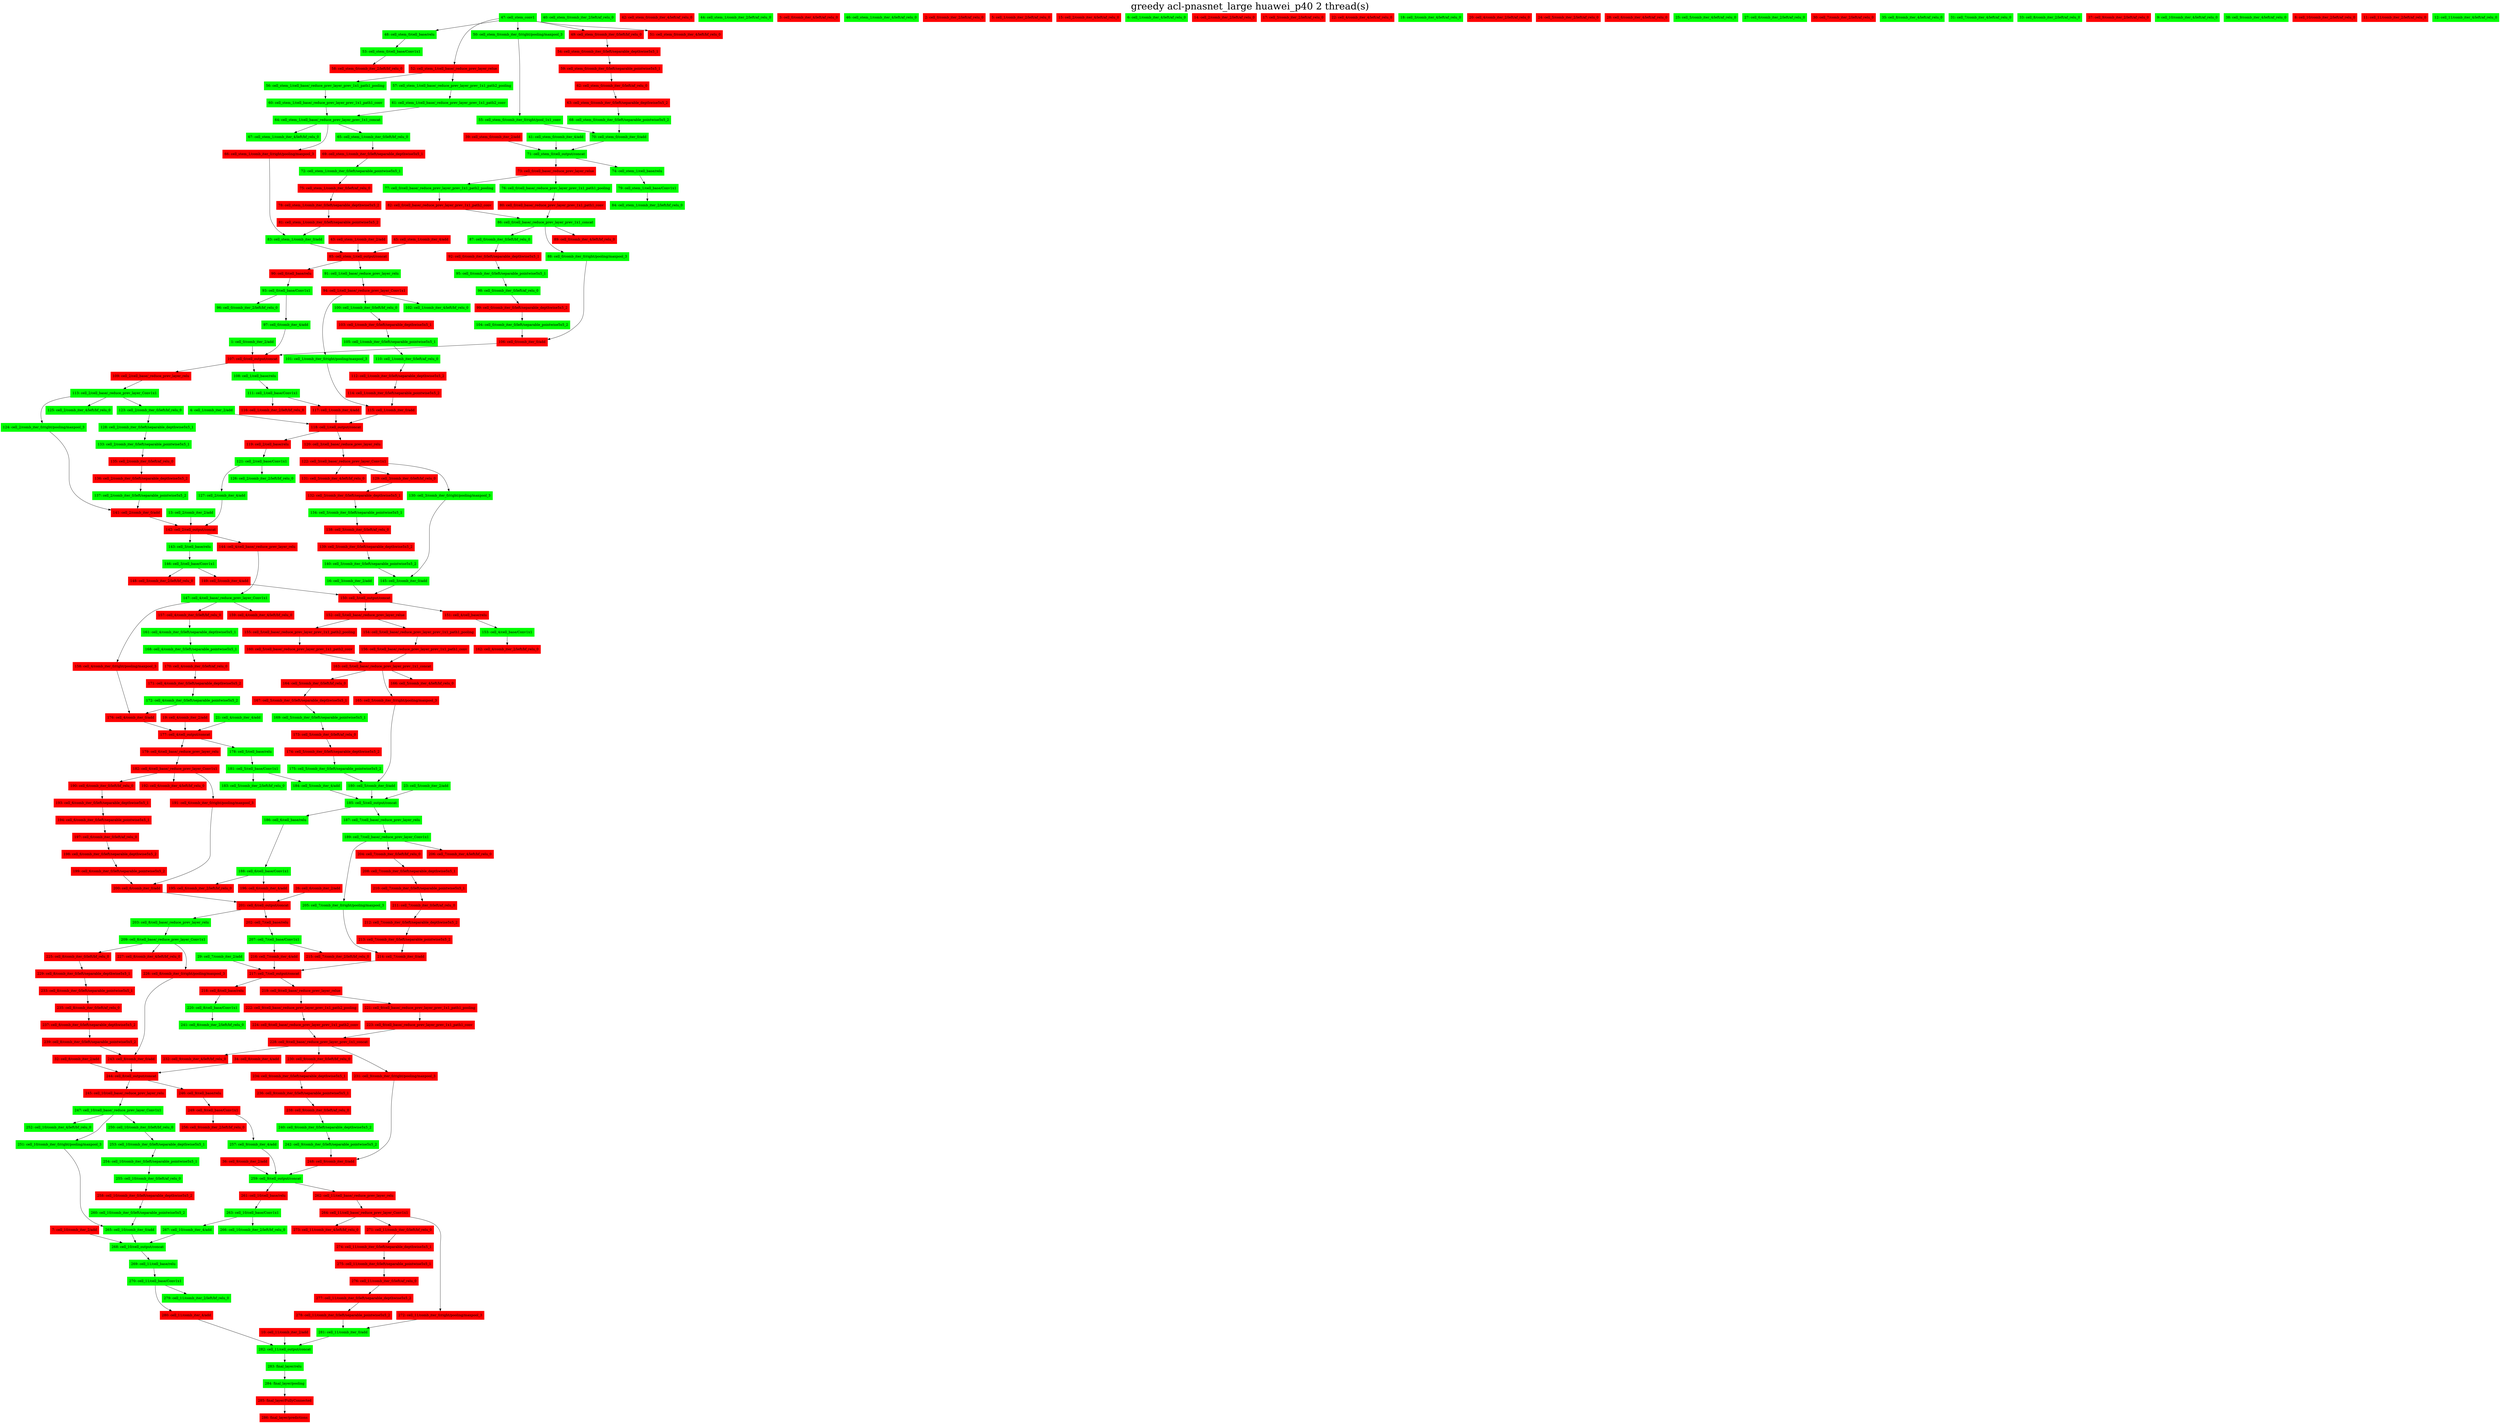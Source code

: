 digraph G {
label     = "greedy acl-pnasnet_large huawei_p40 2 thread(s)"
    labelloc  =  t // t: Place the graph's title on top.
    fontsize  = 40 // Make title stand out by giving a large font size
    fontcolor = black"47: cell_stem_conv1"->"48: cell_stem_0/cell_base/relu";
"47: cell_stem_conv1"->"52: cell_stem_1/cell_base/_reduce_prev_layer_relue";
"47: cell_stem_conv1"->"49: cell_stem_0/comb_iter_0/left/bf_relu_0";
"47: cell_stem_conv1"->"50: cell_stem_0/comb_iter_0/right/pooling/maxpool_3";
"47: cell_stem_conv1"->"51: cell_stem_0/comb_iter_4/left/bf_relu_0";
"47: cell_stem_conv1" [shape=box,style=filled,color=green];
"48: cell_stem_0/cell_base/relu"->"53: cell_stem_0/cell_base/Conv1x1";
"48: cell_stem_0/cell_base/relu" [shape=box,style=filled,color=green];
"53: cell_stem_0/cell_base/Conv1x1"->"58: cell_stem_0/comb_iter_2/left/bf_relu_0";
"53: cell_stem_0/cell_base/Conv1x1" [shape=box,style=filled,color=green];
"58: cell_stem_0/comb_iter_2/left/bf_relu_0" [shape=box,style=filled,color=red];
"40: cell_stem_0/comb_iter_2/left/af_relu_0" [shape=box,style=filled,color=green];
"39: cell_stem_0/comb_iter_2/add"->"71: cell_stem_0/cell_output/concat";
"39: cell_stem_0/comb_iter_2/add" [shape=box,style=filled,color=red];
"49: cell_stem_0/comb_iter_0/left/bf_relu_0"->"54: cell_stem_0/comb_iter_0/left/separable_depthwise5x5_1";
"49: cell_stem_0/comb_iter_0/left/bf_relu_0" [shape=box,style=filled,color=red];
"54: cell_stem_0/comb_iter_0/left/separable_depthwise5x5_1"->"59: cell_stem_0/comb_iter_0/left/separable_pointwise5x5_1";
"54: cell_stem_0/comb_iter_0/left/separable_depthwise5x5_1" [shape=box,style=filled,color=red];
"59: cell_stem_0/comb_iter_0/left/separable_pointwise5x5_1"->"62: cell_stem_0/comb_iter_0/left/af_relu_0";
"59: cell_stem_0/comb_iter_0/left/separable_pointwise5x5_1" [shape=box,style=filled,color=red];
"62: cell_stem_0/comb_iter_0/left/af_relu_0"->"63: cell_stem_0/comb_iter_0/left/separable_depthwise5x5_2";
"62: cell_stem_0/comb_iter_0/left/af_relu_0" [shape=box,style=filled,color=red];
"63: cell_stem_0/comb_iter_0/left/separable_depthwise5x5_2"->"68: cell_stem_0/comb_iter_0/left/separable_pointwise5x5_2";
"63: cell_stem_0/comb_iter_0/left/separable_depthwise5x5_2" [shape=box,style=filled,color=red];
"68: cell_stem_0/comb_iter_0/left/separable_pointwise5x5_2"->"70: cell_stem_0/comb_iter_0/add";
"68: cell_stem_0/comb_iter_0/left/separable_pointwise5x5_2" [shape=box,style=filled,color=green];
"50: cell_stem_0/comb_iter_0/right/pooling/maxpool_3"->"55: cell_stem_0/comb_iter_0/right/pool_1x1_conv";
"50: cell_stem_0/comb_iter_0/right/pooling/maxpool_3" [shape=box,style=filled,color=green];
"55: cell_stem_0/comb_iter_0/right/pool_1x1_conv"->"70: cell_stem_0/comb_iter_0/add";
"55: cell_stem_0/comb_iter_0/right/pool_1x1_conv" [shape=box,style=filled,color=green];
"70: cell_stem_0/comb_iter_0/add"->"71: cell_stem_0/cell_output/concat";
"70: cell_stem_0/comb_iter_0/add" [shape=box,style=filled,color=green];
"51: cell_stem_0/comb_iter_4/left/bf_relu_0" [shape=box,style=filled,color=red];
"42: cell_stem_0/comb_iter_4/left/af_relu_0" [shape=box,style=filled,color=red];
"41: cell_stem_0/comb_iter_4/add"->"71: cell_stem_0/cell_output/concat";
"41: cell_stem_0/comb_iter_4/add" [shape=box,style=filled,color=green];
"71: cell_stem_0/cell_output/concat"->"73: cell_0/cell_base/_reduce_prev_layer_relue";
"71: cell_stem_0/cell_output/concat"->"74: cell_stem_1/cell_base/relu";
"71: cell_stem_0/cell_output/concat" [shape=box,style=filled,color=green];
"74: cell_stem_1/cell_base/relu"->"79: cell_stem_1/cell_base/Conv1x1";
"74: cell_stem_1/cell_base/relu" [shape=box,style=filled,color=green];
"79: cell_stem_1/cell_base/Conv1x1"->"84: cell_stem_1/comb_iter_2/left/bf_relu_0";
"79: cell_stem_1/cell_base/Conv1x1" [shape=box,style=filled,color=green];
"84: cell_stem_1/comb_iter_2/left/bf_relu_0" [shape=box,style=filled,color=green];
"44: cell_stem_1/comb_iter_2/left/af_relu_0" [shape=box,style=filled,color=green];
"43: cell_stem_1/comb_iter_2/add"->"85: cell_stem_1/cell_output/concat";
"43: cell_stem_1/comb_iter_2/add" [shape=box,style=filled,color=red];
"73: cell_0/cell_base/_reduce_prev_layer_relue"->"77: cell_0/cell_base/_reduce_prev_layer_prev_1x1_path2_pooling";
"73: cell_0/cell_base/_reduce_prev_layer_relue"->"76: cell_0/cell_base/_reduce_prev_layer_prev_1x1_path1_pooling";
"73: cell_0/cell_base/_reduce_prev_layer_relue" [shape=box,style=filled,color=red];
"76: cell_0/cell_base/_reduce_prev_layer_prev_1x1_path1_pooling"->"80: cell_0/cell_base/_reduce_prev_layer_prev_1x1_path1_conv";
"76: cell_0/cell_base/_reduce_prev_layer_prev_1x1_path1_pooling" [shape=box,style=filled,color=green];
"80: cell_0/cell_base/_reduce_prev_layer_prev_1x1_path1_conv"->"86: cell_0/cell_base/_reduce_prev_layer_prev_1x1_concat";
"80: cell_0/cell_base/_reduce_prev_layer_prev_1x1_path1_conv" [shape=box,style=filled,color=red];
"77: cell_0/cell_base/_reduce_prev_layer_prev_1x1_path2_pooling"->"82: cell_0/cell_base/_reduce_prev_layer_prev_1x1_path2_conv";
"77: cell_0/cell_base/_reduce_prev_layer_prev_1x1_path2_pooling" [shape=box,style=filled,color=green];
"82: cell_0/cell_base/_reduce_prev_layer_prev_1x1_path2_conv"->"86: cell_0/cell_base/_reduce_prev_layer_prev_1x1_concat";
"82: cell_0/cell_base/_reduce_prev_layer_prev_1x1_path2_conv" [shape=box,style=filled,color=red];
"86: cell_0/cell_base/_reduce_prev_layer_prev_1x1_concat"->"89: cell_0/comb_iter_4/left/bf_relu_0";
"86: cell_0/cell_base/_reduce_prev_layer_prev_1x1_concat"->"87: cell_0/comb_iter_0/left/bf_relu_0";
"86: cell_0/cell_base/_reduce_prev_layer_prev_1x1_concat"->"88: cell_0/comb_iter_0/right/pooling/maxpool_3";
"86: cell_0/cell_base/_reduce_prev_layer_prev_1x1_concat" [shape=box,style=filled,color=green];
"87: cell_0/comb_iter_0/left/bf_relu_0"->"92: cell_0/comb_iter_0/left/separable_depthwise5x5_1";
"87: cell_0/comb_iter_0/left/bf_relu_0" [shape=box,style=filled,color=green];
"92: cell_0/comb_iter_0/left/separable_depthwise5x5_1"->"95: cell_0/comb_iter_0/left/separable_pointwise5x5_1";
"92: cell_0/comb_iter_0/left/separable_depthwise5x5_1" [shape=box,style=filled,color=red];
"95: cell_0/comb_iter_0/left/separable_pointwise5x5_1"->"98: cell_0/comb_iter_0/left/af_relu_0";
"95: cell_0/comb_iter_0/left/separable_pointwise5x5_1" [shape=box,style=filled,color=green];
"98: cell_0/comb_iter_0/left/af_relu_0"->"99: cell_0/comb_iter_0/left/separable_depthwise5x5_2";
"98: cell_0/comb_iter_0/left/af_relu_0" [shape=box,style=filled,color=green];
"99: cell_0/comb_iter_0/left/separable_depthwise5x5_2"->"104: cell_0/comb_iter_0/left/separable_pointwise5x5_2";
"99: cell_0/comb_iter_0/left/separable_depthwise5x5_2" [shape=box,style=filled,color=red];
"104: cell_0/comb_iter_0/left/separable_pointwise5x5_2"->"106: cell_0/comb_iter_0/add";
"104: cell_0/comb_iter_0/left/separable_pointwise5x5_2" [shape=box,style=filled,color=green];
"88: cell_0/comb_iter_0/right/pooling/maxpool_3"->"106: cell_0/comb_iter_0/add";
"88: cell_0/comb_iter_0/right/pooling/maxpool_3" [shape=box,style=filled,color=green];
"106: cell_0/comb_iter_0/add"->"107: cell_0/cell_output/concat";
"106: cell_0/comb_iter_0/add" [shape=box,style=filled,color=red];
"89: cell_0/comb_iter_4/left/bf_relu_0" [shape=box,style=filled,color=red];
"3: cell_0/comb_iter_4/left/af_relu_0" [shape=box,style=filled,color=red];
"52: cell_stem_1/cell_base/_reduce_prev_layer_relue"->"56: cell_stem_1/cell_base/_reduce_prev_layer_prev_1x1_path1_pooling";
"52: cell_stem_1/cell_base/_reduce_prev_layer_relue"->"57: cell_stem_1/cell_base/_reduce_prev_layer_prev_1x1_path2_pooling";
"52: cell_stem_1/cell_base/_reduce_prev_layer_relue" [shape=box,style=filled,color=red];
"56: cell_stem_1/cell_base/_reduce_prev_layer_prev_1x1_path1_pooling"->"60: cell_stem_1/cell_base/_reduce_prev_layer_prev_1x1_path1_conv";
"56: cell_stem_1/cell_base/_reduce_prev_layer_prev_1x1_path1_pooling" [shape=box,style=filled,color=green];
"60: cell_stem_1/cell_base/_reduce_prev_layer_prev_1x1_path1_conv"->"64: cell_stem_1/cell_base/_reduce_prev_layer_prev_1x1_concat";
"60: cell_stem_1/cell_base/_reduce_prev_layer_prev_1x1_path1_conv" [shape=box,style=filled,color=green];
"57: cell_stem_1/cell_base/_reduce_prev_layer_prev_1x1_path2_pooling"->"61: cell_stem_1/cell_base/_reduce_prev_layer_prev_1x1_path2_conv";
"57: cell_stem_1/cell_base/_reduce_prev_layer_prev_1x1_path2_pooling" [shape=box,style=filled,color=green];
"61: cell_stem_1/cell_base/_reduce_prev_layer_prev_1x1_path2_conv"->"64: cell_stem_1/cell_base/_reduce_prev_layer_prev_1x1_concat";
"61: cell_stem_1/cell_base/_reduce_prev_layer_prev_1x1_path2_conv" [shape=box,style=filled,color=green];
"64: cell_stem_1/cell_base/_reduce_prev_layer_prev_1x1_concat"->"66: cell_stem_1/comb_iter_0/right/pooling/maxpool_3";
"64: cell_stem_1/cell_base/_reduce_prev_layer_prev_1x1_concat"->"65: cell_stem_1/comb_iter_0/left/bf_relu_0";
"64: cell_stem_1/cell_base/_reduce_prev_layer_prev_1x1_concat"->"67: cell_stem_1/comb_iter_4/left/bf_relu_0";
"64: cell_stem_1/cell_base/_reduce_prev_layer_prev_1x1_concat" [shape=box,style=filled,color=green];
"65: cell_stem_1/comb_iter_0/left/bf_relu_0"->"69: cell_stem_1/comb_iter_0/left/separable_depthwise5x5_1";
"65: cell_stem_1/comb_iter_0/left/bf_relu_0" [shape=box,style=filled,color=green];
"69: cell_stem_1/comb_iter_0/left/separable_depthwise5x5_1"->"72: cell_stem_1/comb_iter_0/left/separable_pointwise5x5_1";
"69: cell_stem_1/comb_iter_0/left/separable_depthwise5x5_1" [shape=box,style=filled,color=red];
"72: cell_stem_1/comb_iter_0/left/separable_pointwise5x5_1"->"75: cell_stem_1/comb_iter_0/left/af_relu_0";
"72: cell_stem_1/comb_iter_0/left/separable_pointwise5x5_1" [shape=box,style=filled,color=green];
"75: cell_stem_1/comb_iter_0/left/af_relu_0"->"78: cell_stem_1/comb_iter_0/left/separable_depthwise5x5_2";
"75: cell_stem_1/comb_iter_0/left/af_relu_0" [shape=box,style=filled,color=red];
"78: cell_stem_1/comb_iter_0/left/separable_depthwise5x5_2"->"81: cell_stem_1/comb_iter_0/left/separable_pointwise5x5_2";
"78: cell_stem_1/comb_iter_0/left/separable_depthwise5x5_2" [shape=box,style=filled,color=red];
"81: cell_stem_1/comb_iter_0/left/separable_pointwise5x5_2"->"83: cell_stem_1/comb_iter_0/add";
"81: cell_stem_1/comb_iter_0/left/separable_pointwise5x5_2" [shape=box,style=filled,color=red];
"66: cell_stem_1/comb_iter_0/right/pooling/maxpool_3"->"83: cell_stem_1/comb_iter_0/add";
"66: cell_stem_1/comb_iter_0/right/pooling/maxpool_3" [shape=box,style=filled,color=red];
"83: cell_stem_1/comb_iter_0/add"->"85: cell_stem_1/cell_output/concat";
"83: cell_stem_1/comb_iter_0/add" [shape=box,style=filled,color=green];
"67: cell_stem_1/comb_iter_4/left/bf_relu_0" [shape=box,style=filled,color=green];
"46: cell_stem_1/comb_iter_4/left/af_relu_0" [shape=box,style=filled,color=green];
"45: cell_stem_1/comb_iter_4/add"->"85: cell_stem_1/cell_output/concat";
"45: cell_stem_1/comb_iter_4/add" [shape=box,style=filled,color=red];
"85: cell_stem_1/cell_output/concat"->"90: cell_0/cell_base/relu";
"85: cell_stem_1/cell_output/concat"->"91: cell_1/cell_base/_reduce_prev_layer_relu";
"85: cell_stem_1/cell_output/concat" [shape=box,style=filled,color=red];
"90: cell_0/cell_base/relu"->"93: cell_0/cell_base/Conv1x1";
"90: cell_0/cell_base/relu" [shape=box,style=filled,color=red];
"93: cell_0/cell_base/Conv1x1"->"96: cell_0/comb_iter_2/left/bf_relu_0";
"93: cell_0/cell_base/Conv1x1"->"97: cell_0/comb_iter_4/add";
"93: cell_0/cell_base/Conv1x1" [shape=box,style=filled,color=green];
"96: cell_0/comb_iter_2/left/bf_relu_0" [shape=box,style=filled,color=green];
"2: cell_0/comb_iter_2/left/af_relu_0" [shape=box,style=filled,color=red];
"1: cell_0/comb_iter_2/add"->"107: cell_0/cell_output/concat";
"1: cell_0/comb_iter_2/add" [shape=box,style=filled,color=green];
"97: cell_0/comb_iter_4/add"->"107: cell_0/cell_output/concat";
"97: cell_0/comb_iter_4/add" [shape=box,style=filled,color=green];
"107: cell_0/cell_output/concat"->"109: cell_2/cell_base/_reduce_prev_layer_relu";
"107: cell_0/cell_output/concat"->"108: cell_1/cell_base/relu";
"107: cell_0/cell_output/concat" [shape=box,style=filled,color=red];
"108: cell_1/cell_base/relu"->"111: cell_1/cell_base/Conv1x1";
"108: cell_1/cell_base/relu" [shape=box,style=filled,color=green];
"111: cell_1/cell_base/Conv1x1"->"117: cell_1/comb_iter_4/add";
"111: cell_1/cell_base/Conv1x1"->"116: cell_1/comb_iter_2/left/bf_relu_0";
"111: cell_1/cell_base/Conv1x1" [shape=box,style=filled,color=green];
"116: cell_1/comb_iter_2/left/bf_relu_0" [shape=box,style=filled,color=red];
"5: cell_1/comb_iter_2/left/af_relu_0" [shape=box,style=filled,color=red];
"4: cell_1/comb_iter_2/add"->"118: cell_1/cell_output/concat";
"4: cell_1/comb_iter_2/add" [shape=box,style=filled,color=green];
"109: cell_2/cell_base/_reduce_prev_layer_relu"->"113: cell_2/cell_base/_reduce_prev_layer_Conv1x1";
"109: cell_2/cell_base/_reduce_prev_layer_relu" [shape=box,style=filled,color=red];
"113: cell_2/cell_base/_reduce_prev_layer_Conv1x1"->"125: cell_2/comb_iter_4/left/bf_relu_0";
"113: cell_2/cell_base/_reduce_prev_layer_Conv1x1"->"124: cell_2/comb_iter_0/right/pooling/maxpool_3";
"113: cell_2/cell_base/_reduce_prev_layer_Conv1x1"->"123: cell_2/comb_iter_0/left/bf_relu_0";
"113: cell_2/cell_base/_reduce_prev_layer_Conv1x1" [shape=box,style=filled,color=green];
"123: cell_2/comb_iter_0/left/bf_relu_0"->"128: cell_2/comb_iter_0/left/separable_depthwise5x5_1";
"123: cell_2/comb_iter_0/left/bf_relu_0" [shape=box,style=filled,color=green];
"128: cell_2/comb_iter_0/left/separable_depthwise5x5_1"->"133: cell_2/comb_iter_0/left/separable_pointwise5x5_1";
"128: cell_2/comb_iter_0/left/separable_depthwise5x5_1" [shape=box,style=filled,color=green];
"133: cell_2/comb_iter_0/left/separable_pointwise5x5_1"->"135: cell_2/comb_iter_0/left/af_relu_0";
"133: cell_2/comb_iter_0/left/separable_pointwise5x5_1" [shape=box,style=filled,color=green];
"135: cell_2/comb_iter_0/left/af_relu_0"->"136: cell_2/comb_iter_0/left/separable_depthwise5x5_2";
"135: cell_2/comb_iter_0/left/af_relu_0" [shape=box,style=filled,color=red];
"136: cell_2/comb_iter_0/left/separable_depthwise5x5_2"->"137: cell_2/comb_iter_0/left/separable_pointwise5x5_2";
"136: cell_2/comb_iter_0/left/separable_depthwise5x5_2" [shape=box,style=filled,color=red];
"137: cell_2/comb_iter_0/left/separable_pointwise5x5_2"->"141: cell_2/comb_iter_0/add";
"137: cell_2/comb_iter_0/left/separable_pointwise5x5_2" [shape=box,style=filled,color=green];
"124: cell_2/comb_iter_0/right/pooling/maxpool_3"->"141: cell_2/comb_iter_0/add";
"124: cell_2/comb_iter_0/right/pooling/maxpool_3" [shape=box,style=filled,color=green];
"141: cell_2/comb_iter_0/add"->"142: cell_2/cell_output/concat";
"141: cell_2/comb_iter_0/add" [shape=box,style=filled,color=red];
"125: cell_2/comb_iter_4/left/bf_relu_0" [shape=box,style=filled,color=green];
"15: cell_2/comb_iter_4/left/af_relu_0" [shape=box,style=filled,color=red];
"91: cell_1/cell_base/_reduce_prev_layer_relu"->"94: cell_1/cell_base/_reduce_prev_layer_Conv1x1";
"91: cell_1/cell_base/_reduce_prev_layer_relu" [shape=box,style=filled,color=green];
"94: cell_1/cell_base/_reduce_prev_layer_Conv1x1"->"102: cell_1/comb_iter_4/left/bf_relu_0";
"94: cell_1/cell_base/_reduce_prev_layer_Conv1x1"->"101: cell_1/comb_iter_0/right/pooling/maxpool_3";
"94: cell_1/cell_base/_reduce_prev_layer_Conv1x1"->"100: cell_1/comb_iter_0/left/bf_relu_0";
"94: cell_1/cell_base/_reduce_prev_layer_Conv1x1" [shape=box,style=filled,color=red];
"100: cell_1/comb_iter_0/left/bf_relu_0"->"103: cell_1/comb_iter_0/left/separable_depthwise5x5_1";
"100: cell_1/comb_iter_0/left/bf_relu_0" [shape=box,style=filled,color=green];
"103: cell_1/comb_iter_0/left/separable_depthwise5x5_1"->"105: cell_1/comb_iter_0/left/separable_pointwise5x5_1";
"103: cell_1/comb_iter_0/left/separable_depthwise5x5_1" [shape=box,style=filled,color=red];
"105: cell_1/comb_iter_0/left/separable_pointwise5x5_1"->"110: cell_1/comb_iter_0/left/af_relu_0";
"105: cell_1/comb_iter_0/left/separable_pointwise5x5_1" [shape=box,style=filled,color=green];
"110: cell_1/comb_iter_0/left/af_relu_0"->"112: cell_1/comb_iter_0/left/separable_depthwise5x5_2";
"110: cell_1/comb_iter_0/left/af_relu_0" [shape=box,style=filled,color=green];
"112: cell_1/comb_iter_0/left/separable_depthwise5x5_2"->"114: cell_1/comb_iter_0/left/separable_pointwise5x5_2";
"112: cell_1/comb_iter_0/left/separable_depthwise5x5_2" [shape=box,style=filled,color=red];
"114: cell_1/comb_iter_0/left/separable_pointwise5x5_2"->"115: cell_1/comb_iter_0/add";
"114: cell_1/comb_iter_0/left/separable_pointwise5x5_2" [shape=box,style=filled,color=red];
"101: cell_1/comb_iter_0/right/pooling/maxpool_3"->"115: cell_1/comb_iter_0/add";
"101: cell_1/comb_iter_0/right/pooling/maxpool_3" [shape=box,style=filled,color=green];
"115: cell_1/comb_iter_0/add"->"118: cell_1/cell_output/concat";
"115: cell_1/comb_iter_0/add" [shape=box,style=filled,color=red];
"102: cell_1/comb_iter_4/left/bf_relu_0" [shape=box,style=filled,color=green];
"6: cell_1/comb_iter_4/left/af_relu_0" [shape=box,style=filled,color=green];
"117: cell_1/comb_iter_4/add"->"118: cell_1/cell_output/concat";
"117: cell_1/comb_iter_4/add" [shape=box,style=filled,color=red];
"118: cell_1/cell_output/concat"->"119: cell_2/cell_base/relu";
"118: cell_1/cell_output/concat"->"120: cell_3/cell_base/_reduce_prev_layer_relu";
"118: cell_1/cell_output/concat" [shape=box,style=filled,color=red];
"119: cell_2/cell_base/relu"->"121: cell_2/cell_base/Conv1x1";
"119: cell_2/cell_base/relu" [shape=box,style=filled,color=red];
"121: cell_2/cell_base/Conv1x1"->"126: cell_2/comb_iter_2/left/bf_relu_0";
"121: cell_2/cell_base/Conv1x1"->"127: cell_2/comb_iter_4/add";
"121: cell_2/cell_base/Conv1x1" [shape=box,style=filled,color=green];
"126: cell_2/comb_iter_2/left/bf_relu_0" [shape=box,style=filled,color=green];
"14: cell_2/comb_iter_2/left/af_relu_0" [shape=box,style=filled,color=red];
"13: cell_2/comb_iter_2/add"->"142: cell_2/cell_output/concat";
"13: cell_2/comb_iter_2/add" [shape=box,style=filled,color=green];
"127: cell_2/comb_iter_4/add"->"142: cell_2/cell_output/concat";
"127: cell_2/comb_iter_4/add" [shape=box,style=filled,color=green];
"142: cell_2/cell_output/concat"->"143: cell_3/cell_base/relu";
"142: cell_2/cell_output/concat"->"144: cell_4/cell_base/_reduce_prev_layer_relu";
"142: cell_2/cell_output/concat" [shape=box,style=filled,color=red];
"143: cell_3/cell_base/relu"->"146: cell_3/cell_base/Conv1x1";
"143: cell_3/cell_base/relu" [shape=box,style=filled,color=green];
"146: cell_3/cell_base/Conv1x1"->"148: cell_3/comb_iter_2/left/bf_relu_0";
"146: cell_3/cell_base/Conv1x1"->"149: cell_3/comb_iter_4/add";
"146: cell_3/cell_base/Conv1x1" [shape=box,style=filled,color=green];
"148: cell_3/comb_iter_2/left/bf_relu_0" [shape=box,style=filled,color=red];
"17: cell_3/comb_iter_2/left/af_relu_0" [shape=box,style=filled,color=red];
"16: cell_3/comb_iter_2/add"->"150: cell_3/cell_output/concat";
"16: cell_3/comb_iter_2/add" [shape=box,style=filled,color=green];
"144: cell_4/cell_base/_reduce_prev_layer_relu"->"147: cell_4/cell_base/_reduce_prev_layer_Conv1x1";
"144: cell_4/cell_base/_reduce_prev_layer_relu" [shape=box,style=filled,color=red];
"147: cell_4/cell_base/_reduce_prev_layer_Conv1x1"->"158: cell_4/comb_iter_0/right/pooling/maxpool_3";
"147: cell_4/cell_base/_reduce_prev_layer_Conv1x1"->"157: cell_4/comb_iter_0/left/bf_relu_0";
"147: cell_4/cell_base/_reduce_prev_layer_Conv1x1"->"159: cell_4/comb_iter_4/left/bf_relu_0";
"147: cell_4/cell_base/_reduce_prev_layer_Conv1x1" [shape=box,style=filled,color=green];
"157: cell_4/comb_iter_0/left/bf_relu_0"->"161: cell_4/comb_iter_0/left/separable_depthwise5x5_1";
"157: cell_4/comb_iter_0/left/bf_relu_0" [shape=box,style=filled,color=red];
"161: cell_4/comb_iter_0/left/separable_depthwise5x5_1"->"168: cell_4/comb_iter_0/left/separable_pointwise5x5_1";
"161: cell_4/comb_iter_0/left/separable_depthwise5x5_1" [shape=box,style=filled,color=green];
"168: cell_4/comb_iter_0/left/separable_pointwise5x5_1"->"170: cell_4/comb_iter_0/left/af_relu_0";
"168: cell_4/comb_iter_0/left/separable_pointwise5x5_1" [shape=box,style=filled,color=green];
"170: cell_4/comb_iter_0/left/af_relu_0"->"171: cell_4/comb_iter_0/left/separable_depthwise5x5_2";
"170: cell_4/comb_iter_0/left/af_relu_0" [shape=box,style=filled,color=red];
"171: cell_4/comb_iter_0/left/separable_depthwise5x5_2"->"172: cell_4/comb_iter_0/left/separable_pointwise5x5_2";
"171: cell_4/comb_iter_0/left/separable_depthwise5x5_2" [shape=box,style=filled,color=red];
"172: cell_4/comb_iter_0/left/separable_pointwise5x5_2"->"176: cell_4/comb_iter_0/add";
"172: cell_4/comb_iter_0/left/separable_pointwise5x5_2" [shape=box,style=filled,color=green];
"158: cell_4/comb_iter_0/right/pooling/maxpool_3"->"176: cell_4/comb_iter_0/add";
"158: cell_4/comb_iter_0/right/pooling/maxpool_3" [shape=box,style=filled,color=red];
"176: cell_4/comb_iter_0/add"->"177: cell_4/cell_output/concat";
"176: cell_4/comb_iter_0/add" [shape=box,style=filled,color=red];
"159: cell_4/comb_iter_4/left/bf_relu_0" [shape=box,style=filled,color=red];
"22: cell_4/comb_iter_4/left/af_relu_0" [shape=box,style=filled,color=red];
"120: cell_3/cell_base/_reduce_prev_layer_relu"->"122: cell_3/cell_base/_reduce_prev_layer_Conv1x1";
"120: cell_3/cell_base/_reduce_prev_layer_relu" [shape=box,style=filled,color=red];
"122: cell_3/cell_base/_reduce_prev_layer_Conv1x1"->"129: cell_3/comb_iter_0/left/bf_relu_0";
"122: cell_3/cell_base/_reduce_prev_layer_Conv1x1"->"131: cell_3/comb_iter_4/left/bf_relu_0";
"122: cell_3/cell_base/_reduce_prev_layer_Conv1x1"->"130: cell_3/comb_iter_0/right/pooling/maxpool_3";
"122: cell_3/cell_base/_reduce_prev_layer_Conv1x1" [shape=box,style=filled,color=red];
"129: cell_3/comb_iter_0/left/bf_relu_0"->"132: cell_3/comb_iter_0/left/separable_depthwise5x5_1";
"129: cell_3/comb_iter_0/left/bf_relu_0" [shape=box,style=filled,color=red];
"132: cell_3/comb_iter_0/left/separable_depthwise5x5_1"->"134: cell_3/comb_iter_0/left/separable_pointwise5x5_1";
"132: cell_3/comb_iter_0/left/separable_depthwise5x5_1" [shape=box,style=filled,color=red];
"134: cell_3/comb_iter_0/left/separable_pointwise5x5_1"->"138: cell_3/comb_iter_0/left/af_relu_0";
"134: cell_3/comb_iter_0/left/separable_pointwise5x5_1" [shape=box,style=filled,color=green];
"138: cell_3/comb_iter_0/left/af_relu_0"->"139: cell_3/comb_iter_0/left/separable_depthwise5x5_2";
"138: cell_3/comb_iter_0/left/af_relu_0" [shape=box,style=filled,color=red];
"139: cell_3/comb_iter_0/left/separable_depthwise5x5_2"->"140: cell_3/comb_iter_0/left/separable_pointwise5x5_2";
"139: cell_3/comb_iter_0/left/separable_depthwise5x5_2" [shape=box,style=filled,color=red];
"140: cell_3/comb_iter_0/left/separable_pointwise5x5_2"->"145: cell_3/comb_iter_0/add";
"140: cell_3/comb_iter_0/left/separable_pointwise5x5_2" [shape=box,style=filled,color=green];
"130: cell_3/comb_iter_0/right/pooling/maxpool_3"->"145: cell_3/comb_iter_0/add";
"130: cell_3/comb_iter_0/right/pooling/maxpool_3" [shape=box,style=filled,color=green];
"145: cell_3/comb_iter_0/add"->"150: cell_3/cell_output/concat";
"145: cell_3/comb_iter_0/add" [shape=box,style=filled,color=green];
"131: cell_3/comb_iter_4/left/bf_relu_0" [shape=box,style=filled,color=red];
"18: cell_3/comb_iter_4/left/af_relu_0" [shape=box,style=filled,color=green];
"149: cell_3/comb_iter_4/add"->"150: cell_3/cell_output/concat";
"149: cell_3/comb_iter_4/add" [shape=box,style=filled,color=red];
"150: cell_3/cell_output/concat"->"151: cell_4/cell_base/relu";
"150: cell_3/cell_output/concat"->"152: cell_5/cell_base/_reduce_prev_layer_relue";
"150: cell_3/cell_output/concat" [shape=box,style=filled,color=red];
"151: cell_4/cell_base/relu"->"153: cell_4/cell_base/Conv1x1";
"151: cell_4/cell_base/relu" [shape=box,style=filled,color=red];
"153: cell_4/cell_base/Conv1x1"->"162: cell_4/comb_iter_2/left/bf_relu_0";
"153: cell_4/cell_base/Conv1x1" [shape=box,style=filled,color=green];
"162: cell_4/comb_iter_2/left/bf_relu_0" [shape=box,style=filled,color=red];
"20: cell_4/comb_iter_2/left/af_relu_0" [shape=box,style=filled,color=red];
"19: cell_4/comb_iter_2/add"->"177: cell_4/cell_output/concat";
"19: cell_4/comb_iter_2/add" [shape=box,style=filled,color=red];
"21: cell_4/comb_iter_4/add"->"177: cell_4/cell_output/concat";
"21: cell_4/comb_iter_4/add" [shape=box,style=filled,color=green];
"177: cell_4/cell_output/concat"->"178: cell_5/cell_base/relu";
"177: cell_4/cell_output/concat"->"179: cell_6/cell_base/_reduce_prev_layer_relu";
"177: cell_4/cell_output/concat" [shape=box,style=filled,color=red];
"178: cell_5/cell_base/relu"->"181: cell_5/cell_base/Conv1x1";
"178: cell_5/cell_base/relu" [shape=box,style=filled,color=green];
"181: cell_5/cell_base/Conv1x1"->"184: cell_5/comb_iter_4/add";
"181: cell_5/cell_base/Conv1x1"->"183: cell_5/comb_iter_2/left/bf_relu_0";
"181: cell_5/cell_base/Conv1x1" [shape=box,style=filled,color=green];
"183: cell_5/comb_iter_2/left/bf_relu_0" [shape=box,style=filled,color=green];
"24: cell_5/comb_iter_2/left/af_relu_0" [shape=box,style=filled,color=red];
"23: cell_5/comb_iter_2/add"->"185: cell_5/cell_output/concat";
"23: cell_5/comb_iter_2/add" [shape=box,style=filled,color=green];
"179: cell_6/cell_base/_reduce_prev_layer_relu"->"182: cell_6/cell_base/_reduce_prev_layer_Conv1x1";
"179: cell_6/cell_base/_reduce_prev_layer_relu" [shape=box,style=filled,color=red];
"182: cell_6/cell_base/_reduce_prev_layer_Conv1x1"->"190: cell_6/comb_iter_0/left/bf_relu_0";
"182: cell_6/cell_base/_reduce_prev_layer_Conv1x1"->"191: cell_6/comb_iter_0/right/pooling/maxpool_3";
"182: cell_6/cell_base/_reduce_prev_layer_Conv1x1"->"192: cell_6/comb_iter_4/left/bf_relu_0";
"182: cell_6/cell_base/_reduce_prev_layer_Conv1x1" [shape=box,style=filled,color=red];
"190: cell_6/comb_iter_0/left/bf_relu_0"->"193: cell_6/comb_iter_0/left/separable_depthwise5x5_1";
"190: cell_6/comb_iter_0/left/bf_relu_0" [shape=box,style=filled,color=red];
"193: cell_6/comb_iter_0/left/separable_depthwise5x5_1"->"194: cell_6/comb_iter_0/left/separable_pointwise5x5_1";
"193: cell_6/comb_iter_0/left/separable_depthwise5x5_1" [shape=box,style=filled,color=red];
"194: cell_6/comb_iter_0/left/separable_pointwise5x5_1"->"197: cell_6/comb_iter_0/left/af_relu_0";
"194: cell_6/comb_iter_0/left/separable_pointwise5x5_1" [shape=box,style=filled,color=red];
"197: cell_6/comb_iter_0/left/af_relu_0"->"198: cell_6/comb_iter_0/left/separable_depthwise5x5_2";
"197: cell_6/comb_iter_0/left/af_relu_0" [shape=box,style=filled,color=red];
"198: cell_6/comb_iter_0/left/separable_depthwise5x5_2"->"199: cell_6/comb_iter_0/left/separable_pointwise5x5_2";
"198: cell_6/comb_iter_0/left/separable_depthwise5x5_2" [shape=box,style=filled,color=red];
"199: cell_6/comb_iter_0/left/separable_pointwise5x5_2"->"200: cell_6/comb_iter_0/add";
"199: cell_6/comb_iter_0/left/separable_pointwise5x5_2" [shape=box,style=filled,color=red];
"191: cell_6/comb_iter_0/right/pooling/maxpool_3"->"200: cell_6/comb_iter_0/add";
"191: cell_6/comb_iter_0/right/pooling/maxpool_3" [shape=box,style=filled,color=red];
"200: cell_6/comb_iter_0/add"->"201: cell_6/cell_output/concat";
"200: cell_6/comb_iter_0/add" [shape=box,style=filled,color=red];
"192: cell_6/comb_iter_4/left/bf_relu_0" [shape=box,style=filled,color=red];
"28: cell_6/comb_iter_4/left/af_relu_0" [shape=box,style=filled,color=red];
"152: cell_5/cell_base/_reduce_prev_layer_relue"->"155: cell_5/cell_base/_reduce_prev_layer_prev_1x1_path2_pooling";
"152: cell_5/cell_base/_reduce_prev_layer_relue"->"154: cell_5/cell_base/_reduce_prev_layer_prev_1x1_path1_pooling";
"152: cell_5/cell_base/_reduce_prev_layer_relue" [shape=box,style=filled,color=red];
"154: cell_5/cell_base/_reduce_prev_layer_prev_1x1_path1_pooling"->"156: cell_5/cell_base/_reduce_prev_layer_prev_1x1_path1_conv";
"154: cell_5/cell_base/_reduce_prev_layer_prev_1x1_path1_pooling" [shape=box,style=filled,color=red];
"156: cell_5/cell_base/_reduce_prev_layer_prev_1x1_path1_conv"->"163: cell_5/cell_base/_reduce_prev_layer_prev_1x1_concat";
"156: cell_5/cell_base/_reduce_prev_layer_prev_1x1_path1_conv" [shape=box,style=filled,color=red];
"155: cell_5/cell_base/_reduce_prev_layer_prev_1x1_path2_pooling"->"160: cell_5/cell_base/_reduce_prev_layer_prev_1x1_path2_conv";
"155: cell_5/cell_base/_reduce_prev_layer_prev_1x1_path2_pooling" [shape=box,style=filled,color=red];
"160: cell_5/cell_base/_reduce_prev_layer_prev_1x1_path2_conv"->"163: cell_5/cell_base/_reduce_prev_layer_prev_1x1_concat";
"160: cell_5/cell_base/_reduce_prev_layer_prev_1x1_path2_conv" [shape=box,style=filled,color=red];
"163: cell_5/cell_base/_reduce_prev_layer_prev_1x1_concat"->"165: cell_5/comb_iter_0/right/pooling/maxpool_3";
"163: cell_5/cell_base/_reduce_prev_layer_prev_1x1_concat"->"166: cell_5/comb_iter_4/left/bf_relu_0";
"163: cell_5/cell_base/_reduce_prev_layer_prev_1x1_concat"->"164: cell_5/comb_iter_0/left/bf_relu_0";
"163: cell_5/cell_base/_reduce_prev_layer_prev_1x1_concat" [shape=box,style=filled,color=red];
"164: cell_5/comb_iter_0/left/bf_relu_0"->"167: cell_5/comb_iter_0/left/separable_depthwise5x5_1";
"164: cell_5/comb_iter_0/left/bf_relu_0" [shape=box,style=filled,color=red];
"167: cell_5/comb_iter_0/left/separable_depthwise5x5_1"->"169: cell_5/comb_iter_0/left/separable_pointwise5x5_1";
"167: cell_5/comb_iter_0/left/separable_depthwise5x5_1" [shape=box,style=filled,color=red];
"169: cell_5/comb_iter_0/left/separable_pointwise5x5_1"->"173: cell_5/comb_iter_0/left/af_relu_0";
"169: cell_5/comb_iter_0/left/separable_pointwise5x5_1" [shape=box,style=filled,color=green];
"173: cell_5/comb_iter_0/left/af_relu_0"->"174: cell_5/comb_iter_0/left/separable_depthwise5x5_2";
"173: cell_5/comb_iter_0/left/af_relu_0" [shape=box,style=filled,color=red];
"174: cell_5/comb_iter_0/left/separable_depthwise5x5_2"->"175: cell_5/comb_iter_0/left/separable_pointwise5x5_2";
"174: cell_5/comb_iter_0/left/separable_depthwise5x5_2" [shape=box,style=filled,color=red];
"175: cell_5/comb_iter_0/left/separable_pointwise5x5_2"->"180: cell_5/comb_iter_0/add";
"175: cell_5/comb_iter_0/left/separable_pointwise5x5_2" [shape=box,style=filled,color=green];
"165: cell_5/comb_iter_0/right/pooling/maxpool_3"->"180: cell_5/comb_iter_0/add";
"165: cell_5/comb_iter_0/right/pooling/maxpool_3" [shape=box,style=filled,color=red];
"180: cell_5/comb_iter_0/add"->"185: cell_5/cell_output/concat";
"180: cell_5/comb_iter_0/add" [shape=box,style=filled,color=green];
"166: cell_5/comb_iter_4/left/bf_relu_0" [shape=box,style=filled,color=red];
"25: cell_5/comb_iter_4/left/af_relu_0" [shape=box,style=filled,color=green];
"184: cell_5/comb_iter_4/add"->"185: cell_5/cell_output/concat";
"184: cell_5/comb_iter_4/add" [shape=box,style=filled,color=green];
"185: cell_5/cell_output/concat"->"186: cell_6/cell_base/relu";
"185: cell_5/cell_output/concat"->"187: cell_7/cell_base/_reduce_prev_layer_relu";
"185: cell_5/cell_output/concat" [shape=box,style=filled,color=green];
"186: cell_6/cell_base/relu"->"188: cell_6/cell_base/Conv1x1";
"186: cell_6/cell_base/relu" [shape=box,style=filled,color=green];
"188: cell_6/cell_base/Conv1x1"->"195: cell_6/comb_iter_2/left/bf_relu_0";
"188: cell_6/cell_base/Conv1x1"->"196: cell_6/comb_iter_4/add";
"188: cell_6/cell_base/Conv1x1" [shape=box,style=filled,color=green];
"195: cell_6/comb_iter_2/left/bf_relu_0" [shape=box,style=filled,color=red];
"27: cell_6/comb_iter_2/left/af_relu_0" [shape=box,style=filled,color=green];
"26: cell_6/comb_iter_2/add"->"201: cell_6/cell_output/concat";
"26: cell_6/comb_iter_2/add" [shape=box,style=filled,color=red];
"196: cell_6/comb_iter_4/add"->"201: cell_6/cell_output/concat";
"196: cell_6/comb_iter_4/add" [shape=box,style=filled,color=red];
"201: cell_6/cell_output/concat"->"202: cell_7/cell_base/relu";
"201: cell_6/cell_output/concat"->"203: cell_8/cell_base/_reduce_prev_layer_relu";
"201: cell_6/cell_output/concat" [shape=box,style=filled,color=red];
"202: cell_7/cell_base/relu"->"207: cell_7/cell_base/Conv1x1";
"202: cell_7/cell_base/relu" [shape=box,style=filled,color=red];
"207: cell_7/cell_base/Conv1x1"->"215: cell_7/comb_iter_2/left/bf_relu_0";
"207: cell_7/cell_base/Conv1x1"->"216: cell_7/comb_iter_4/add";
"207: cell_7/cell_base/Conv1x1" [shape=box,style=filled,color=green];
"215: cell_7/comb_iter_2/left/bf_relu_0" [shape=box,style=filled,color=red];
"30: cell_7/comb_iter_2/left/af_relu_0" [shape=box,style=filled,color=red];
"29: cell_7/comb_iter_2/add"->"217: cell_7/cell_output/concat";
"29: cell_7/comb_iter_2/add" [shape=box,style=filled,color=green];
"203: cell_8/cell_base/_reduce_prev_layer_relu"->"209: cell_8/cell_base/_reduce_prev_layer_Conv1x1";
"203: cell_8/cell_base/_reduce_prev_layer_relu" [shape=box,style=filled,color=green];
"209: cell_8/cell_base/_reduce_prev_layer_Conv1x1"->"227: cell_8/comb_iter_4/left/bf_relu_0";
"209: cell_8/cell_base/_reduce_prev_layer_Conv1x1"->"226: cell_8/comb_iter_0/right/pooling/maxpool_3";
"209: cell_8/cell_base/_reduce_prev_layer_Conv1x1"->"225: cell_8/comb_iter_0/left/bf_relu_0";
"209: cell_8/cell_base/_reduce_prev_layer_Conv1x1" [shape=box,style=filled,color=green];
"225: cell_8/comb_iter_0/left/bf_relu_0"->"229: cell_8/comb_iter_0/left/separable_depthwise5x5_1";
"225: cell_8/comb_iter_0/left/bf_relu_0" [shape=box,style=filled,color=red];
"229: cell_8/comb_iter_0/left/separable_depthwise5x5_1"->"233: cell_8/comb_iter_0/left/separable_pointwise5x5_1";
"229: cell_8/comb_iter_0/left/separable_depthwise5x5_1" [shape=box,style=filled,color=red];
"233: cell_8/comb_iter_0/left/separable_pointwise5x5_1"->"235: cell_8/comb_iter_0/left/af_relu_0";
"233: cell_8/comb_iter_0/left/separable_pointwise5x5_1" [shape=box,style=filled,color=red];
"235: cell_8/comb_iter_0/left/af_relu_0"->"237: cell_8/comb_iter_0/left/separable_depthwise5x5_2";
"235: cell_8/comb_iter_0/left/af_relu_0" [shape=box,style=filled,color=red];
"237: cell_8/comb_iter_0/left/separable_depthwise5x5_2"->"239: cell_8/comb_iter_0/left/separable_pointwise5x5_2";
"237: cell_8/comb_iter_0/left/separable_depthwise5x5_2" [shape=box,style=filled,color=red];
"239: cell_8/comb_iter_0/left/separable_pointwise5x5_2"->"243: cell_8/comb_iter_0/add";
"239: cell_8/comb_iter_0/left/separable_pointwise5x5_2" [shape=box,style=filled,color=red];
"226: cell_8/comb_iter_0/right/pooling/maxpool_3"->"243: cell_8/comb_iter_0/add";
"226: cell_8/comb_iter_0/right/pooling/maxpool_3" [shape=box,style=filled,color=red];
"243: cell_8/comb_iter_0/add"->"244: cell_8/cell_output/concat";
"243: cell_8/comb_iter_0/add" [shape=box,style=filled,color=red];
"227: cell_8/comb_iter_4/left/bf_relu_0" [shape=box,style=filled,color=red];
"35: cell_8/comb_iter_4/left/af_relu_0" [shape=box,style=filled,color=green];
"187: cell_7/cell_base/_reduce_prev_layer_relu"->"189: cell_7/cell_base/_reduce_prev_layer_Conv1x1";
"187: cell_7/cell_base/_reduce_prev_layer_relu" [shape=box,style=filled,color=green];
"189: cell_7/cell_base/_reduce_prev_layer_Conv1x1"->"204: cell_7/comb_iter_0/left/bf_relu_0";
"189: cell_7/cell_base/_reduce_prev_layer_Conv1x1"->"206: cell_7/comb_iter_4/left/bf_relu_0";
"189: cell_7/cell_base/_reduce_prev_layer_Conv1x1"->"205: cell_7/comb_iter_0/right/pooling/maxpool_3";
"189: cell_7/cell_base/_reduce_prev_layer_Conv1x1" [shape=box,style=filled,color=green];
"204: cell_7/comb_iter_0/left/bf_relu_0"->"208: cell_7/comb_iter_0/left/separable_depthwise5x5_1";
"204: cell_7/comb_iter_0/left/bf_relu_0" [shape=box,style=filled,color=red];
"208: cell_7/comb_iter_0/left/separable_depthwise5x5_1"->"210: cell_7/comb_iter_0/left/separable_pointwise5x5_1";
"208: cell_7/comb_iter_0/left/separable_depthwise5x5_1" [shape=box,style=filled,color=red];
"210: cell_7/comb_iter_0/left/separable_pointwise5x5_1"->"211: cell_7/comb_iter_0/left/af_relu_0";
"210: cell_7/comb_iter_0/left/separable_pointwise5x5_1" [shape=box,style=filled,color=red];
"211: cell_7/comb_iter_0/left/af_relu_0"->"212: cell_7/comb_iter_0/left/separable_depthwise5x5_2";
"211: cell_7/comb_iter_0/left/af_relu_0" [shape=box,style=filled,color=red];
"212: cell_7/comb_iter_0/left/separable_depthwise5x5_2"->"213: cell_7/comb_iter_0/left/separable_pointwise5x5_2";
"212: cell_7/comb_iter_0/left/separable_depthwise5x5_2" [shape=box,style=filled,color=red];
"213: cell_7/comb_iter_0/left/separable_pointwise5x5_2"->"214: cell_7/comb_iter_0/add";
"213: cell_7/comb_iter_0/left/separable_pointwise5x5_2" [shape=box,style=filled,color=red];
"205: cell_7/comb_iter_0/right/pooling/maxpool_3"->"214: cell_7/comb_iter_0/add";
"205: cell_7/comb_iter_0/right/pooling/maxpool_3" [shape=box,style=filled,color=green];
"214: cell_7/comb_iter_0/add"->"217: cell_7/cell_output/concat";
"214: cell_7/comb_iter_0/add" [shape=box,style=filled,color=red];
"206: cell_7/comb_iter_4/left/bf_relu_0" [shape=box,style=filled,color=red];
"31: cell_7/comb_iter_4/left/af_relu_0" [shape=box,style=filled,color=green];
"216: cell_7/comb_iter_4/add"->"217: cell_7/cell_output/concat";
"216: cell_7/comb_iter_4/add" [shape=box,style=filled,color=red];
"217: cell_7/cell_output/concat"->"219: cell_9/cell_base/_reduce_prev_layer_relue";
"217: cell_7/cell_output/concat"->"218: cell_8/cell_base/relu";
"217: cell_7/cell_output/concat" [shape=box,style=filled,color=red];
"218: cell_8/cell_base/relu"->"220: cell_8/cell_base/Conv1x1";
"218: cell_8/cell_base/relu" [shape=box,style=filled,color=red];
"220: cell_8/cell_base/Conv1x1"->"241: cell_8/comb_iter_2/left/bf_relu_0";
"220: cell_8/cell_base/Conv1x1" [shape=box,style=filled,color=green];
"241: cell_8/comb_iter_2/left/bf_relu_0" [shape=box,style=filled,color=green];
"33: cell_8/comb_iter_2/left/af_relu_0" [shape=box,style=filled,color=green];
"32: cell_8/comb_iter_2/add"->"244: cell_8/cell_output/concat";
"32: cell_8/comb_iter_2/add" [shape=box,style=filled,color=red];
"34: cell_8/comb_iter_4/add"->"244: cell_8/cell_output/concat";
"34: cell_8/comb_iter_4/add" [shape=box,style=filled,color=red];
"244: cell_8/cell_output/concat"->"246: cell_9/cell_base/relu";
"244: cell_8/cell_output/concat"->"245: cell_10/cell_base/_reduce_prev_layer_relu";
"244: cell_8/cell_output/concat" [shape=box,style=filled,color=red];
"246: cell_9/cell_base/relu"->"249: cell_9/cell_base/Conv1x1";
"246: cell_9/cell_base/relu" [shape=box,style=filled,color=red];
"249: cell_9/cell_base/Conv1x1"->"257: cell_9/comb_iter_4/add";
"249: cell_9/cell_base/Conv1x1"->"256: cell_9/comb_iter_2/left/bf_relu_0";
"249: cell_9/cell_base/Conv1x1" [shape=box,style=filled,color=red];
"256: cell_9/comb_iter_2/left/bf_relu_0" [shape=box,style=filled,color=red];
"37: cell_9/comb_iter_2/left/af_relu_0" [shape=box,style=filled,color=red];
"36: cell_9/comb_iter_2/add"->"259: cell_9/cell_output/concat";
"36: cell_9/comb_iter_2/add" [shape=box,style=filled,color=red];
"245: cell_10/cell_base/_reduce_prev_layer_relu"->"247: cell_10/cell_base/_reduce_prev_layer_Conv1x1";
"245: cell_10/cell_base/_reduce_prev_layer_relu" [shape=box,style=filled,color=red];
"247: cell_10/cell_base/_reduce_prev_layer_Conv1x1"->"250: cell_10/comb_iter_0/left/bf_relu_0";
"247: cell_10/cell_base/_reduce_prev_layer_Conv1x1"->"252: cell_10/comb_iter_4/left/bf_relu_0";
"247: cell_10/cell_base/_reduce_prev_layer_Conv1x1"->"251: cell_10/comb_iter_0/right/pooling/maxpool_3";
"247: cell_10/cell_base/_reduce_prev_layer_Conv1x1" [shape=box,style=filled,color=green];
"250: cell_10/comb_iter_0/left/bf_relu_0"->"253: cell_10/comb_iter_0/left/separable_depthwise5x5_1";
"250: cell_10/comb_iter_0/left/bf_relu_0" [shape=box,style=filled,color=green];
"253: cell_10/comb_iter_0/left/separable_depthwise5x5_1"->"254: cell_10/comb_iter_0/left/separable_pointwise5x5_1";
"253: cell_10/comb_iter_0/left/separable_depthwise5x5_1" [shape=box,style=filled,color=green];
"254: cell_10/comb_iter_0/left/separable_pointwise5x5_1"->"255: cell_10/comb_iter_0/left/af_relu_0";
"254: cell_10/comb_iter_0/left/separable_pointwise5x5_1" [shape=box,style=filled,color=green];
"255: cell_10/comb_iter_0/left/af_relu_0"->"258: cell_10/comb_iter_0/left/separable_depthwise5x5_2";
"255: cell_10/comb_iter_0/left/af_relu_0" [shape=box,style=filled,color=green];
"258: cell_10/comb_iter_0/left/separable_depthwise5x5_2"->"260: cell_10/comb_iter_0/left/separable_pointwise5x5_2";
"258: cell_10/comb_iter_0/left/separable_depthwise5x5_2" [shape=box,style=filled,color=red];
"260: cell_10/comb_iter_0/left/separable_pointwise5x5_2"->"265: cell_10/comb_iter_0/add";
"260: cell_10/comb_iter_0/left/separable_pointwise5x5_2" [shape=box,style=filled,color=green];
"251: cell_10/comb_iter_0/right/pooling/maxpool_3"->"265: cell_10/comb_iter_0/add";
"251: cell_10/comb_iter_0/right/pooling/maxpool_3" [shape=box,style=filled,color=green];
"265: cell_10/comb_iter_0/add"->"268: cell_10/cell_output/concat";
"265: cell_10/comb_iter_0/add" [shape=box,style=filled,color=green];
"252: cell_10/comb_iter_4/left/bf_relu_0" [shape=box,style=filled,color=green];
"9: cell_10/comb_iter_4/left/af_relu_0" [shape=box,style=filled,color=green];
"219: cell_9/cell_base/_reduce_prev_layer_relue"->"221: cell_9/cell_base/_reduce_prev_layer_prev_1x1_path1_pooling";
"219: cell_9/cell_base/_reduce_prev_layer_relue"->"222: cell_9/cell_base/_reduce_prev_layer_prev_1x1_path2_pooling";
"219: cell_9/cell_base/_reduce_prev_layer_relue" [shape=box,style=filled,color=red];
"221: cell_9/cell_base/_reduce_prev_layer_prev_1x1_path1_pooling"->"223: cell_9/cell_base/_reduce_prev_layer_prev_1x1_path1_conv";
"221: cell_9/cell_base/_reduce_prev_layer_prev_1x1_path1_pooling" [shape=box,style=filled,color=red];
"223: cell_9/cell_base/_reduce_prev_layer_prev_1x1_path1_conv"->"228: cell_9/cell_base/_reduce_prev_layer_prev_1x1_concat";
"223: cell_9/cell_base/_reduce_prev_layer_prev_1x1_path1_conv" [shape=box,style=filled,color=red];
"222: cell_9/cell_base/_reduce_prev_layer_prev_1x1_path2_pooling"->"224: cell_9/cell_base/_reduce_prev_layer_prev_1x1_path2_conv";
"222: cell_9/cell_base/_reduce_prev_layer_prev_1x1_path2_pooling" [shape=box,style=filled,color=red];
"224: cell_9/cell_base/_reduce_prev_layer_prev_1x1_path2_conv"->"228: cell_9/cell_base/_reduce_prev_layer_prev_1x1_concat";
"224: cell_9/cell_base/_reduce_prev_layer_prev_1x1_path2_conv" [shape=box,style=filled,color=red];
"228: cell_9/cell_base/_reduce_prev_layer_prev_1x1_concat"->"232: cell_9/comb_iter_4/left/bf_relu_0";
"228: cell_9/cell_base/_reduce_prev_layer_prev_1x1_concat"->"231: cell_9/comb_iter_0/right/pooling/maxpool_3";
"228: cell_9/cell_base/_reduce_prev_layer_prev_1x1_concat"->"230: cell_9/comb_iter_0/left/bf_relu_0";
"228: cell_9/cell_base/_reduce_prev_layer_prev_1x1_concat" [shape=box,style=filled,color=red];
"230: cell_9/comb_iter_0/left/bf_relu_0"->"234: cell_9/comb_iter_0/left/separable_depthwise5x5_1";
"230: cell_9/comb_iter_0/left/bf_relu_0" [shape=box,style=filled,color=red];
"234: cell_9/comb_iter_0/left/separable_depthwise5x5_1"->"236: cell_9/comb_iter_0/left/separable_pointwise5x5_1";
"234: cell_9/comb_iter_0/left/separable_depthwise5x5_1" [shape=box,style=filled,color=red];
"236: cell_9/comb_iter_0/left/separable_pointwise5x5_1"->"238: cell_9/comb_iter_0/left/af_relu_0";
"236: cell_9/comb_iter_0/left/separable_pointwise5x5_1" [shape=box,style=filled,color=red];
"238: cell_9/comb_iter_0/left/af_relu_0"->"240: cell_9/comb_iter_0/left/separable_depthwise5x5_2";
"238: cell_9/comb_iter_0/left/af_relu_0" [shape=box,style=filled,color=red];
"240: cell_9/comb_iter_0/left/separable_depthwise5x5_2"->"242: cell_9/comb_iter_0/left/separable_pointwise5x5_2";
"240: cell_9/comb_iter_0/left/separable_depthwise5x5_2" [shape=box,style=filled,color=green];
"242: cell_9/comb_iter_0/left/separable_pointwise5x5_2"->"248: cell_9/comb_iter_0/add";
"242: cell_9/comb_iter_0/left/separable_pointwise5x5_2" [shape=box,style=filled,color=green];
"231: cell_9/comb_iter_0/right/pooling/maxpool_3"->"248: cell_9/comb_iter_0/add";
"231: cell_9/comb_iter_0/right/pooling/maxpool_3" [shape=box,style=filled,color=red];
"248: cell_9/comb_iter_0/add"->"259: cell_9/cell_output/concat";
"248: cell_9/comb_iter_0/add" [shape=box,style=filled,color=red];
"232: cell_9/comb_iter_4/left/bf_relu_0" [shape=box,style=filled,color=red];
"38: cell_9/comb_iter_4/left/af_relu_0" [shape=box,style=filled,color=green];
"257: cell_9/comb_iter_4/add"->"259: cell_9/cell_output/concat";
"257: cell_9/comb_iter_4/add" [shape=box,style=filled,color=green];
"259: cell_9/cell_output/concat"->"262: cell_11/cell_base/_reduce_prev_layer_relu";
"259: cell_9/cell_output/concat"->"261: cell_10/cell_base/relu";
"259: cell_9/cell_output/concat" [shape=box,style=filled,color=green];
"261: cell_10/cell_base/relu"->"263: cell_10/cell_base/Conv1x1";
"261: cell_10/cell_base/relu" [shape=box,style=filled,color=red];
"263: cell_10/cell_base/Conv1x1"->"267: cell_10/comb_iter_4/add";
"263: cell_10/cell_base/Conv1x1"->"266: cell_10/comb_iter_2/left/bf_relu_0";
"263: cell_10/cell_base/Conv1x1" [shape=box,style=filled,color=green];
"266: cell_10/comb_iter_2/left/bf_relu_0" [shape=box,style=filled,color=green];
"8: cell_10/comb_iter_2/left/af_relu_0" [shape=box,style=filled,color=red];
"7: cell_10/comb_iter_2/add"->"268: cell_10/cell_output/concat";
"7: cell_10/comb_iter_2/add" [shape=box,style=filled,color=red];
"267: cell_10/comb_iter_4/add"->"268: cell_10/cell_output/concat";
"267: cell_10/comb_iter_4/add" [shape=box,style=filled,color=green];
"268: cell_10/cell_output/concat"->"269: cell_11/cell_base/relu";
"268: cell_10/cell_output/concat" [shape=box,style=filled,color=green];
"269: cell_11/cell_base/relu"->"270: cell_11/cell_base/Conv1x1";
"269: cell_11/cell_base/relu" [shape=box,style=filled,color=green];
"270: cell_11/cell_base/Conv1x1"->"280: cell_11/comb_iter_4/add";
"270: cell_11/cell_base/Conv1x1"->"279: cell_11/comb_iter_2/left/bf_relu_0";
"270: cell_11/cell_base/Conv1x1" [shape=box,style=filled,color=green];
"279: cell_11/comb_iter_2/left/bf_relu_0" [shape=box,style=filled,color=green];
"11: cell_11/comb_iter_2/left/af_relu_0" [shape=box,style=filled,color=red];
"10: cell_11/comb_iter_2/add"->"282: cell_11/cell_output/concat";
"10: cell_11/comb_iter_2/add" [shape=box,style=filled,color=red];
"262: cell_11/cell_base/_reduce_prev_layer_relu"->"264: cell_11/cell_base/_reduce_prev_layer_Conv1x1";
"262: cell_11/cell_base/_reduce_prev_layer_relu" [shape=box,style=filled,color=red];
"264: cell_11/cell_base/_reduce_prev_layer_Conv1x1"->"271: cell_11/comb_iter_0/left/bf_relu_0";
"264: cell_11/cell_base/_reduce_prev_layer_Conv1x1"->"272: cell_11/comb_iter_0/right/pooling/maxpool_3";
"264: cell_11/cell_base/_reduce_prev_layer_Conv1x1"->"273: cell_11/comb_iter_4/left/bf_relu_0";
"264: cell_11/cell_base/_reduce_prev_layer_Conv1x1" [shape=box,style=filled,color=red];
"271: cell_11/comb_iter_0/left/bf_relu_0"->"274: cell_11/comb_iter_0/left/separable_depthwise5x5_1";
"271: cell_11/comb_iter_0/left/bf_relu_0" [shape=box,style=filled,color=red];
"274: cell_11/comb_iter_0/left/separable_depthwise5x5_1"->"275: cell_11/comb_iter_0/left/separable_pointwise5x5_1";
"274: cell_11/comb_iter_0/left/separable_depthwise5x5_1" [shape=box,style=filled,color=red];
"275: cell_11/comb_iter_0/left/separable_pointwise5x5_1"->"276: cell_11/comb_iter_0/left/af_relu_0";
"275: cell_11/comb_iter_0/left/separable_pointwise5x5_1" [shape=box,style=filled,color=red];
"276: cell_11/comb_iter_0/left/af_relu_0"->"277: cell_11/comb_iter_0/left/separable_depthwise5x5_2";
"276: cell_11/comb_iter_0/left/af_relu_0" [shape=box,style=filled,color=red];
"277: cell_11/comb_iter_0/left/separable_depthwise5x5_2"->"278: cell_11/comb_iter_0/left/separable_pointwise5x5_2";
"277: cell_11/comb_iter_0/left/separable_depthwise5x5_2" [shape=box,style=filled,color=red];
"278: cell_11/comb_iter_0/left/separable_pointwise5x5_2"->"281: cell_11/comb_iter_0/add";
"278: cell_11/comb_iter_0/left/separable_pointwise5x5_2" [shape=box,style=filled,color=red];
"272: cell_11/comb_iter_0/right/pooling/maxpool_3"->"281: cell_11/comb_iter_0/add";
"272: cell_11/comb_iter_0/right/pooling/maxpool_3" [shape=box,style=filled,color=red];
"281: cell_11/comb_iter_0/add"->"282: cell_11/cell_output/concat";
"281: cell_11/comb_iter_0/add" [shape=box,style=filled,color=green];
"273: cell_11/comb_iter_4/left/bf_relu_0" [shape=box,style=filled,color=red];
"12: cell_11/comb_iter_4/left/af_relu_0" [shape=box,style=filled,color=green];
"280: cell_11/comb_iter_4/add"->"282: cell_11/cell_output/concat";
"280: cell_11/comb_iter_4/add" [shape=box,style=filled,color=red];
"282: cell_11/cell_output/concat"->"283: final_layer/relu";
"282: cell_11/cell_output/concat" [shape=box,style=filled,color=green];
"283: final_layer/relu"->"284: final_layer/pooling";
"283: final_layer/relu" [shape=box,style=filled,color=green];
"284: final_layer/pooling"->"285: final_layer/FullyConnected";
"284: final_layer/pooling" [shape=box,style=filled,color=green];
"285: final_layer/FullyConnected"->"286: final_layer/predictions";
"285: final_layer/FullyConnected" [shape=box,style=filled,color=red];
"286: final_layer/predictions" [shape=box,style=filled,color=red];
}